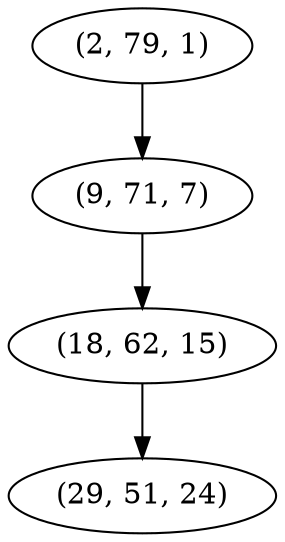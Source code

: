 digraph tree {
    "(2, 79, 1)";
    "(9, 71, 7)";
    "(18, 62, 15)";
    "(29, 51, 24)";
    "(2, 79, 1)" -> "(9, 71, 7)";
    "(9, 71, 7)" -> "(18, 62, 15)";
    "(18, 62, 15)" -> "(29, 51, 24)";
}
